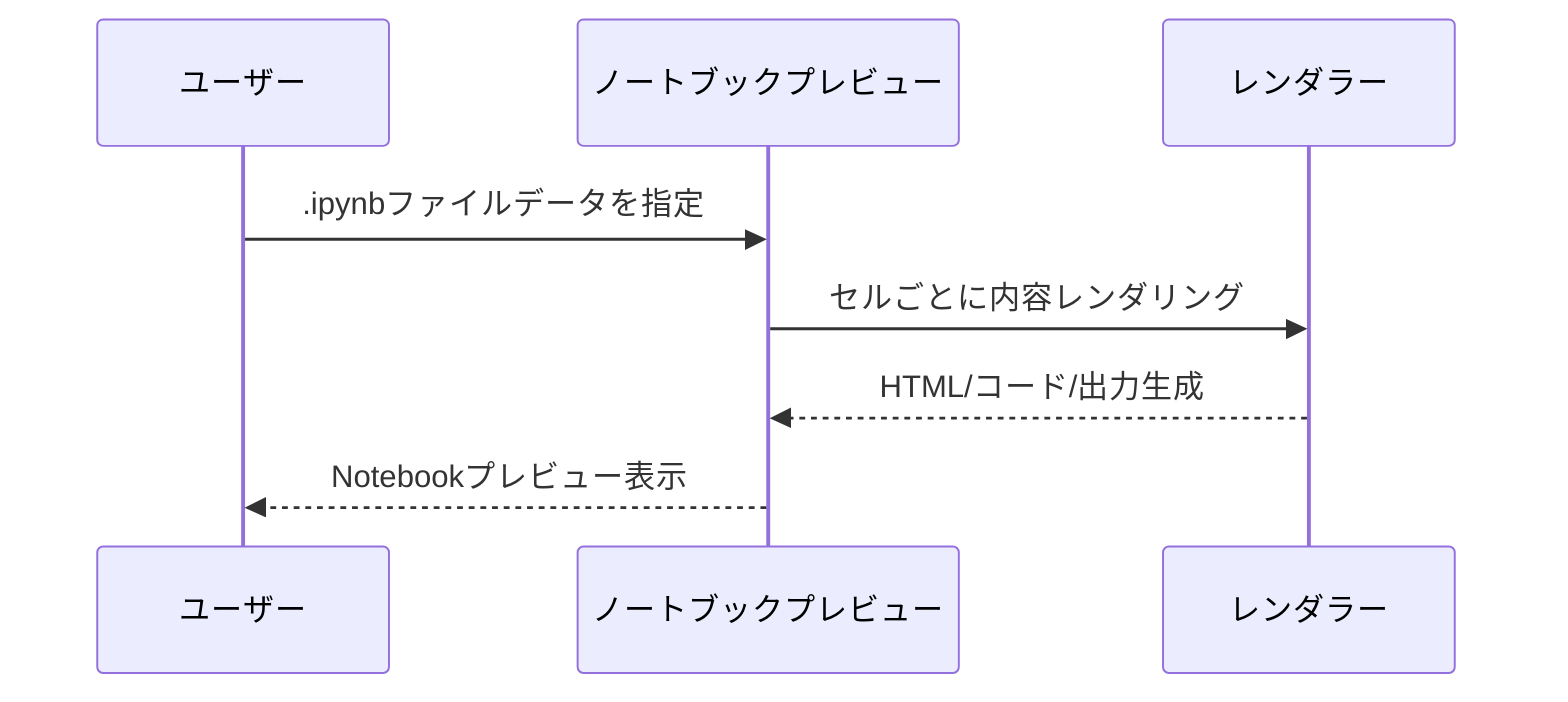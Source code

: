 %% ノートブックプレビュー（IpynbPreview.tsx）のシーケンス図
sequenceDiagram
    participant ユーザー
    participant ノートブックプレビュー
    participant レンダラー

    ユーザー->>ノートブックプレビュー: .ipynbファイルデータを指定
    ノートブックプレビュー->>レンダラー: セルごとに内容レンダリング
    レンダラー-->>ノートブックプレビュー: HTML/コード/出力生成
    ノートブックプレビュー-->>ユーザー: Notebookプレビュー表示
